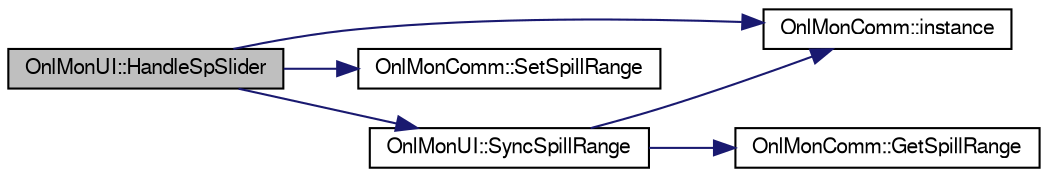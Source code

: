 digraph "OnlMonUI::HandleSpSlider"
{
  bgcolor="transparent";
  edge [fontname="FreeSans",fontsize="10",labelfontname="FreeSans",labelfontsize="10"];
  node [fontname="FreeSans",fontsize="10",shape=record];
  rankdir="LR";
  Node1 [label="OnlMonUI::HandleSpSlider",height=0.2,width=0.4,color="black", fillcolor="grey75", style="filled" fontcolor="black"];
  Node1 -> Node2 [color="midnightblue",fontsize="10",style="solid",fontname="FreeSans"];
  Node2 [label="OnlMonComm::instance",height=0.2,width=0.4,color="black",URL="$d9/d95/classOnlMonComm.html#a2702d6965a37f5a31ff1dd2bd1032ab9"];
  Node1 -> Node3 [color="midnightblue",fontsize="10",style="solid",fontname="FreeSans"];
  Node3 [label="OnlMonComm::SetSpillRange",height=0.2,width=0.4,color="black",URL="$d9/d95/classOnlMonComm.html#a78e4b1f566f245fed134391889bf354c"];
  Node1 -> Node4 [color="midnightblue",fontsize="10",style="solid",fontname="FreeSans"];
  Node4 [label="OnlMonUI::SyncSpillRange",height=0.2,width=0.4,color="black",URL="$d1/de7/classOnlMonUI.html#ac9b08e122047ebaf05cecc2761eec1b6"];
  Node4 -> Node2 [color="midnightblue",fontsize="10",style="solid",fontname="FreeSans"];
  Node4 -> Node5 [color="midnightblue",fontsize="10",style="solid",fontname="FreeSans"];
  Node5 [label="OnlMonComm::GetSpillRange",height=0.2,width=0.4,color="black",URL="$d9/d95/classOnlMonComm.html#a4bb1ad11f432857149481e8691683bce"];
}
